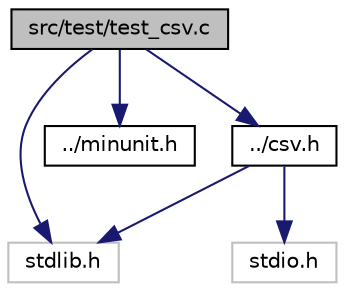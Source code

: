 digraph "src/test/test_csv.c"
{
  edge [fontname="Helvetica",fontsize="10",labelfontname="Helvetica",labelfontsize="10"];
  node [fontname="Helvetica",fontsize="10",shape=record];
  Node0 [label="src/test/test_csv.c",height=0.2,width=0.4,color="black", fillcolor="grey75", style="filled", fontcolor="black"];
  Node0 -> Node1 [color="midnightblue",fontsize="10",style="solid",fontname="Helvetica"];
  Node1 [label="stdlib.h",height=0.2,width=0.4,color="grey75", fillcolor="white", style="filled"];
  Node0 -> Node2 [color="midnightblue",fontsize="10",style="solid",fontname="Helvetica"];
  Node2 [label="../minunit.h",height=0.2,width=0.4,color="black", fillcolor="white", style="filled",URL="$minunit_8h.html",tooltip="A simple unit test framework. "];
  Node0 -> Node3 [color="midnightblue",fontsize="10",style="solid",fontname="Helvetica"];
  Node3 [label="../csv.h",height=0.2,width=0.4,color="black", fillcolor="white", style="filled",URL="$csv_8h.html",tooltip="Load contents to csv files. "];
  Node3 -> Node4 [color="midnightblue",fontsize="10",style="solid",fontname="Helvetica"];
  Node4 [label="stdio.h",height=0.2,width=0.4,color="grey75", fillcolor="white", style="filled"];
  Node3 -> Node1 [color="midnightblue",fontsize="10",style="solid",fontname="Helvetica"];
}
